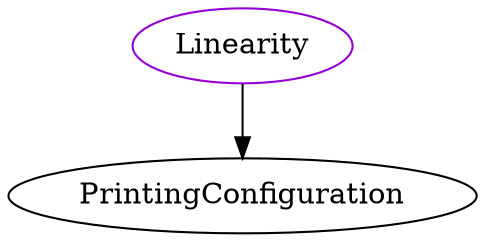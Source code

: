digraph linearity{
Linearity -> PrintingConfiguration;
Linearity	[shape=oval, color=darkviolet, label="Linearity"];
}
